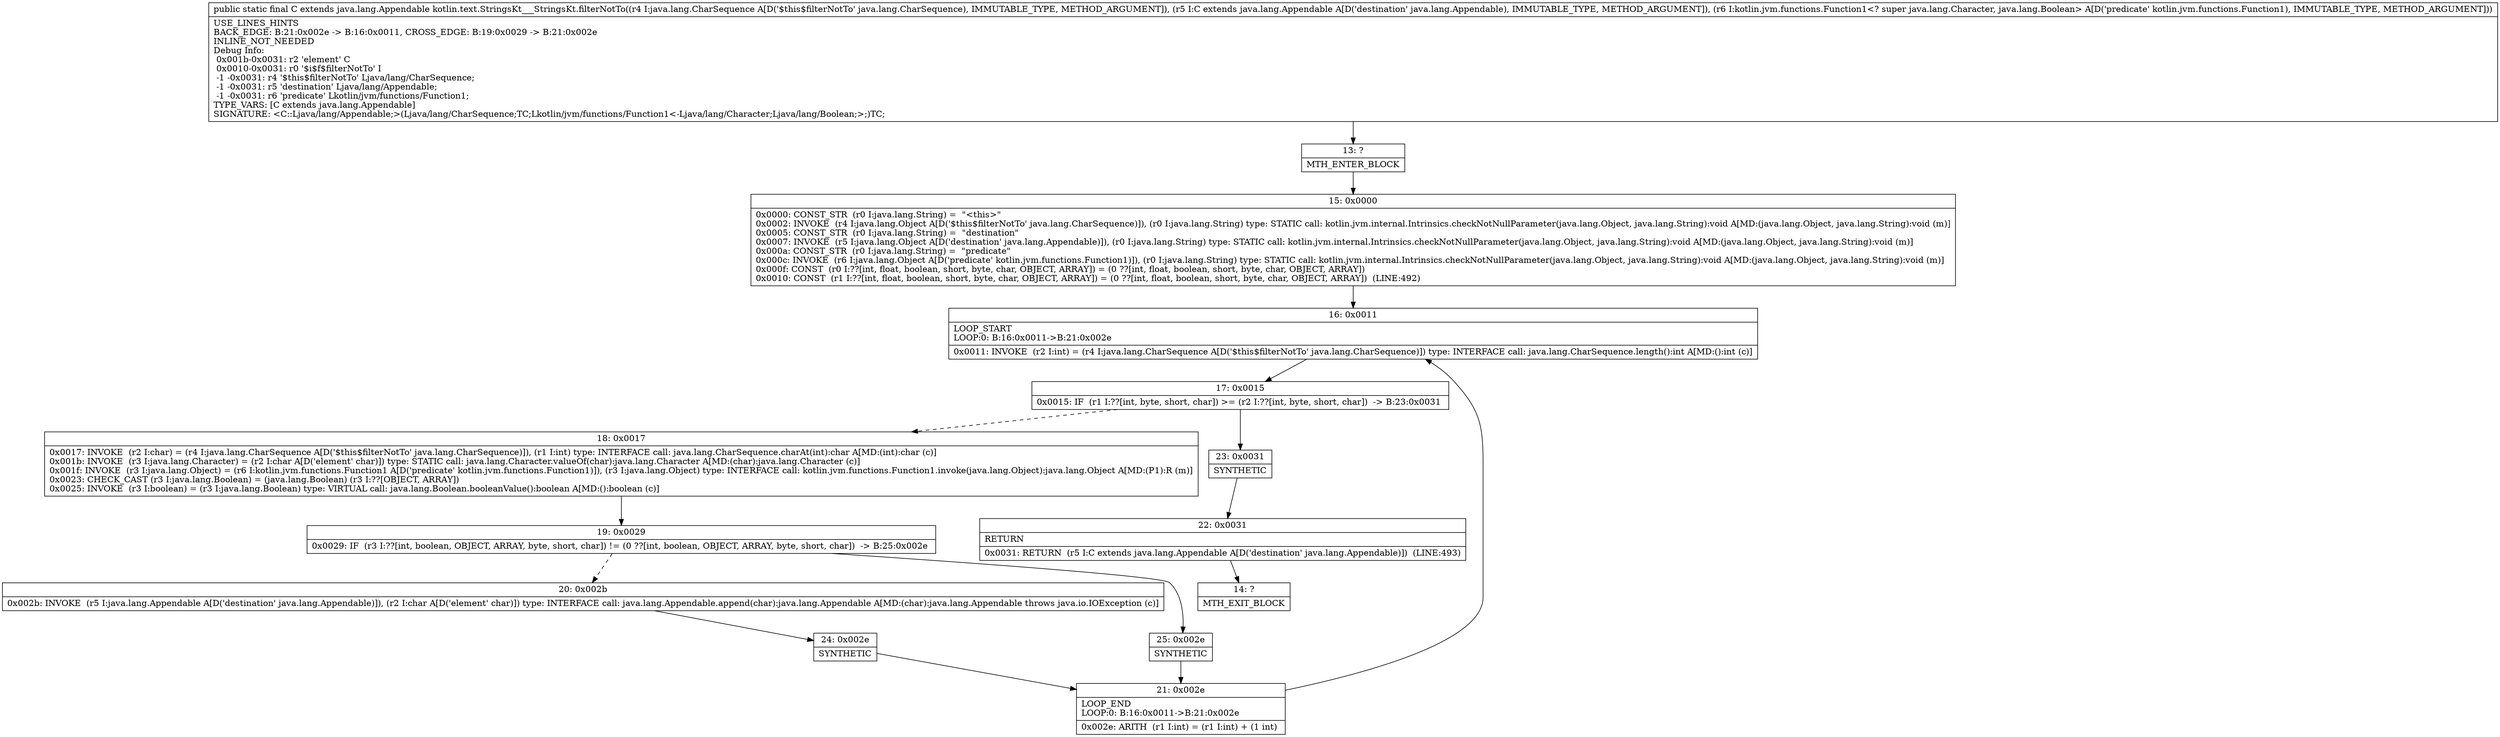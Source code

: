 digraph "CFG forkotlin.text.StringsKt___StringsKt.filterNotTo(Ljava\/lang\/CharSequence;Ljava\/lang\/Appendable;Lkotlin\/jvm\/functions\/Function1;)Ljava\/lang\/Appendable;" {
Node_13 [shape=record,label="{13\:\ ?|MTH_ENTER_BLOCK\l}"];
Node_15 [shape=record,label="{15\:\ 0x0000|0x0000: CONST_STR  (r0 I:java.lang.String) =  \"\<this\>\" \l0x0002: INVOKE  (r4 I:java.lang.Object A[D('$this$filterNotTo' java.lang.CharSequence)]), (r0 I:java.lang.String) type: STATIC call: kotlin.jvm.internal.Intrinsics.checkNotNullParameter(java.lang.Object, java.lang.String):void A[MD:(java.lang.Object, java.lang.String):void (m)]\l0x0005: CONST_STR  (r0 I:java.lang.String) =  \"destination\" \l0x0007: INVOKE  (r5 I:java.lang.Object A[D('destination' java.lang.Appendable)]), (r0 I:java.lang.String) type: STATIC call: kotlin.jvm.internal.Intrinsics.checkNotNullParameter(java.lang.Object, java.lang.String):void A[MD:(java.lang.Object, java.lang.String):void (m)]\l0x000a: CONST_STR  (r0 I:java.lang.String) =  \"predicate\" \l0x000c: INVOKE  (r6 I:java.lang.Object A[D('predicate' kotlin.jvm.functions.Function1)]), (r0 I:java.lang.String) type: STATIC call: kotlin.jvm.internal.Intrinsics.checkNotNullParameter(java.lang.Object, java.lang.String):void A[MD:(java.lang.Object, java.lang.String):void (m)]\l0x000f: CONST  (r0 I:??[int, float, boolean, short, byte, char, OBJECT, ARRAY]) = (0 ??[int, float, boolean, short, byte, char, OBJECT, ARRAY]) \l0x0010: CONST  (r1 I:??[int, float, boolean, short, byte, char, OBJECT, ARRAY]) = (0 ??[int, float, boolean, short, byte, char, OBJECT, ARRAY])  (LINE:492)\l}"];
Node_16 [shape=record,label="{16\:\ 0x0011|LOOP_START\lLOOP:0: B:16:0x0011\-\>B:21:0x002e\l|0x0011: INVOKE  (r2 I:int) = (r4 I:java.lang.CharSequence A[D('$this$filterNotTo' java.lang.CharSequence)]) type: INTERFACE call: java.lang.CharSequence.length():int A[MD:():int (c)]\l}"];
Node_17 [shape=record,label="{17\:\ 0x0015|0x0015: IF  (r1 I:??[int, byte, short, char]) \>= (r2 I:??[int, byte, short, char])  \-\> B:23:0x0031 \l}"];
Node_18 [shape=record,label="{18\:\ 0x0017|0x0017: INVOKE  (r2 I:char) = (r4 I:java.lang.CharSequence A[D('$this$filterNotTo' java.lang.CharSequence)]), (r1 I:int) type: INTERFACE call: java.lang.CharSequence.charAt(int):char A[MD:(int):char (c)]\l0x001b: INVOKE  (r3 I:java.lang.Character) = (r2 I:char A[D('element' char)]) type: STATIC call: java.lang.Character.valueOf(char):java.lang.Character A[MD:(char):java.lang.Character (c)]\l0x001f: INVOKE  (r3 I:java.lang.Object) = (r6 I:kotlin.jvm.functions.Function1 A[D('predicate' kotlin.jvm.functions.Function1)]), (r3 I:java.lang.Object) type: INTERFACE call: kotlin.jvm.functions.Function1.invoke(java.lang.Object):java.lang.Object A[MD:(P1):R (m)]\l0x0023: CHECK_CAST (r3 I:java.lang.Boolean) = (java.lang.Boolean) (r3 I:??[OBJECT, ARRAY]) \l0x0025: INVOKE  (r3 I:boolean) = (r3 I:java.lang.Boolean) type: VIRTUAL call: java.lang.Boolean.booleanValue():boolean A[MD:():boolean (c)]\l}"];
Node_19 [shape=record,label="{19\:\ 0x0029|0x0029: IF  (r3 I:??[int, boolean, OBJECT, ARRAY, byte, short, char]) != (0 ??[int, boolean, OBJECT, ARRAY, byte, short, char])  \-\> B:25:0x002e \l}"];
Node_20 [shape=record,label="{20\:\ 0x002b|0x002b: INVOKE  (r5 I:java.lang.Appendable A[D('destination' java.lang.Appendable)]), (r2 I:char A[D('element' char)]) type: INTERFACE call: java.lang.Appendable.append(char):java.lang.Appendable A[MD:(char):java.lang.Appendable throws java.io.IOException (c)]\l}"];
Node_24 [shape=record,label="{24\:\ 0x002e|SYNTHETIC\l}"];
Node_21 [shape=record,label="{21\:\ 0x002e|LOOP_END\lLOOP:0: B:16:0x0011\-\>B:21:0x002e\l|0x002e: ARITH  (r1 I:int) = (r1 I:int) + (1 int) \l}"];
Node_25 [shape=record,label="{25\:\ 0x002e|SYNTHETIC\l}"];
Node_23 [shape=record,label="{23\:\ 0x0031|SYNTHETIC\l}"];
Node_22 [shape=record,label="{22\:\ 0x0031|RETURN\l|0x0031: RETURN  (r5 I:C extends java.lang.Appendable A[D('destination' java.lang.Appendable)])  (LINE:493)\l}"];
Node_14 [shape=record,label="{14\:\ ?|MTH_EXIT_BLOCK\l}"];
MethodNode[shape=record,label="{public static final C extends java.lang.Appendable kotlin.text.StringsKt___StringsKt.filterNotTo((r4 I:java.lang.CharSequence A[D('$this$filterNotTo' java.lang.CharSequence), IMMUTABLE_TYPE, METHOD_ARGUMENT]), (r5 I:C extends java.lang.Appendable A[D('destination' java.lang.Appendable), IMMUTABLE_TYPE, METHOD_ARGUMENT]), (r6 I:kotlin.jvm.functions.Function1\<? super java.lang.Character, java.lang.Boolean\> A[D('predicate' kotlin.jvm.functions.Function1), IMMUTABLE_TYPE, METHOD_ARGUMENT]))  | USE_LINES_HINTS\lBACK_EDGE: B:21:0x002e \-\> B:16:0x0011, CROSS_EDGE: B:19:0x0029 \-\> B:21:0x002e\lINLINE_NOT_NEEDED\lDebug Info:\l  0x001b\-0x0031: r2 'element' C\l  0x0010\-0x0031: r0 '$i$f$filterNotTo' I\l  \-1 \-0x0031: r4 '$this$filterNotTo' Ljava\/lang\/CharSequence;\l  \-1 \-0x0031: r5 'destination' Ljava\/lang\/Appendable;\l  \-1 \-0x0031: r6 'predicate' Lkotlin\/jvm\/functions\/Function1;\lTYPE_VARS: [C extends java.lang.Appendable]\lSIGNATURE: \<C::Ljava\/lang\/Appendable;\>(Ljava\/lang\/CharSequence;TC;Lkotlin\/jvm\/functions\/Function1\<\-Ljava\/lang\/Character;Ljava\/lang\/Boolean;\>;)TC;\l}"];
MethodNode -> Node_13;Node_13 -> Node_15;
Node_15 -> Node_16;
Node_16 -> Node_17;
Node_17 -> Node_18[style=dashed];
Node_17 -> Node_23;
Node_18 -> Node_19;
Node_19 -> Node_20[style=dashed];
Node_19 -> Node_25;
Node_20 -> Node_24;
Node_24 -> Node_21;
Node_21 -> Node_16;
Node_25 -> Node_21;
Node_23 -> Node_22;
Node_22 -> Node_14;
}

